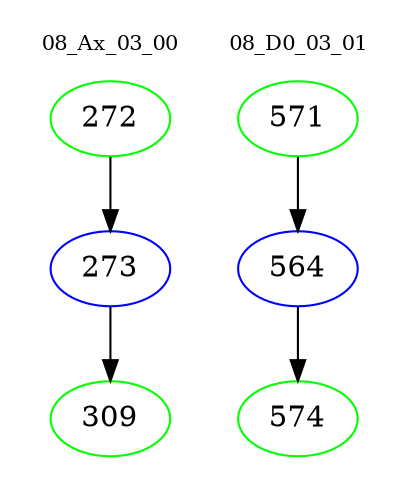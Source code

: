 digraph{
subgraph cluster_0 {
color = white
label = "08_Ax_03_00";
fontsize=10;
T0_272 [label="272", color="green"]
T0_272 -> T0_273 [color="black"]
T0_273 [label="273", color="blue"]
T0_273 -> T0_309 [color="black"]
T0_309 [label="309", color="green"]
}
subgraph cluster_1 {
color = white
label = "08_D0_03_01";
fontsize=10;
T1_571 [label="571", color="green"]
T1_571 -> T1_564 [color="black"]
T1_564 [label="564", color="blue"]
T1_564 -> T1_574 [color="black"]
T1_574 [label="574", color="green"]
}
}
